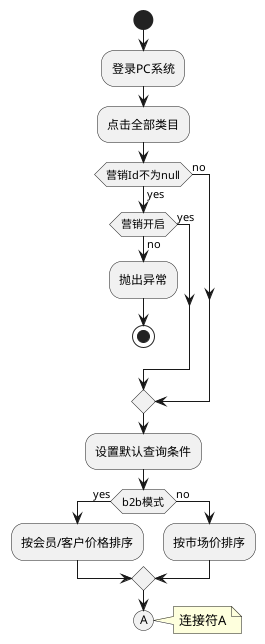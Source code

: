 '商品列表 流程图
@startuml
start
:登录PC系统;
:点击全部类目;
if(营销Id不为null) then (yes)
    if(营销开启) then (no)
        :抛出异常;
        stop
    else(yes)
    endif
else(no)
endif
:设置默认查询条件;
if(b2b模式) then (yes)
    :按会员/客户价格排序;
else(no)
    :按市场价排序;
endif
(A)
note right: 连接符A
@enduml

@startuml
(A)
note left: 连接符A
:设置查询条件;
note left
    关键字，商品分类
    店铺分类，设定排序
    聚合品牌，聚合分类
    嵌套聚合规格-规格值
end note
:根据条件查询商品信息;
:填充SPU数据，规格值，聚合数据等;
:返回结果;
if(结果为空？) then (no)
    :计算区间价，营销价格;
else(yes)
endif
:返回封装结果;
@enduml

'商品列表 时序图
@startuml
autonumber
actor react
react -> controller     :发起搜索商品请求
controller -> provider  :查询营销活动\nmarketingQueryProvider.getByIdForCustomer
provider -> service     :查询营销活动\nmarketingService.getMarketingByIdForCustomer
service -> repository   :查询营销活动\nmarketingRepository.findOne
repository -> db        :查询数据
db --> repository       :返回查询结果
repository --> service  :返回查询结果
service --> provider    :返回查询结果
provider --> controller :返回查询结果
controller -> controller:设置默认查询条件
controller -> service   :查询ES获取商品信息\nesGoodsInfoElasticService.page
service -> service      :设置查询条件
database db
service -> db           :查询ES获取商品信息
db --> service          :返回结果
service --> controller  :返回结果
controller -> controller:计算区间价、营销价
controller --> react    :返回封装结果
@enduml

'商品列表 类图
@startuml
class GoodsInfoBaseController{
    -MarketingQueryProvider marketingQueryProvider
    -CustomerLevelQueryProvider customerLevelQueryProvider
    -MarketingPluginProvider marketingPluginProvider
    -PurchaseProvider purchaseProvider
    -EsGoodsInfoElasticService esGoodsInfoElasticService
    -GoodsIntervalPriceService goodsIntervalPriceService
    +BaseResponse<EsGoodsInfoResponse> list(EsGoodsInfoQueryRequest queryRequest)
}

CustomerLevelQueryProvider -* GoodsInfoBaseController
GoodsInfoBaseController *-- MarketingQueryProvider
GoodsInfoBaseController *-- MarketingPluginProvider
GoodsInfoBaseController *-- PurchaseProvider
EsGoodsInfoElasticService --* GoodsInfoBaseController
GoodsInfoBaseController *- GoodsIntervalPriceService

interface MarketingQueryProvider{
    +BaseResponse<MarketingGetByIdForCustomerResponse> getByIdForCustomer(MarketingGetByIdRequest getByIdRequest)
}
interface CustomerLevelQueryProvider{
    +BaseResponse<CustomerLevelWithDefaultByCustomerIdResponse> getCustomerLevelWithDefaultByCustomerId(CustomerLevelWithDefaultByCustomerIdRequest request)
}
interface MarketingPluginProvider{
    +BaseResponse<GoodsInfoListByGoodsInfoResponse> goodsListFilter(MarketingPluginGoodsListFilterRequest request)
}
interface PurchaseProvider{
    +BaseResponse<PurchaseFillBuyCountResponse> fillBuyCount(PurchaseFillBuyCountRequest request)
}
class EsGoodsInfoElasticService{
    -GoodsQueryProvider goodsQueryProvider
    -GoodsCateQueryProvider goodsCateQueryProvider
    -StoreCateQueryProvider storeCateQueryProvider
    -GoodsInfoQueryProvider goodsInfoQueryProvider
    -GoodsBrandQueryProvider goodsBrandQueryProvider
    -GoodsInfoSpecDetailRelQueryProvider goodsInfoSpecDetailRelQueryProvider
    -ElasticsearchTemplate elasticsearchTemplate
    +EsGoodsInfoResponse page(EsGoodsInfoQueryRequest queryRequest)
}
class GoodsIntervalPriceService{
    -GoodsIntervalPriceProvider goodsIntervalPriceProvider
    +GoodsIntervalPriceByCustomerIdResponse getGoodsIntervalPriceVOList(List<GoodsInfoVO> goodsInfoVOList, String customerId)
}
GoodsIntervalPriceService *- GoodsIntervalPriceProvider
interface GoodsIntervalPriceProvider{
    +BaseResponse<Response> putByCustomerId(Request request)
}


class MarketingQueryController implements MarketingQueryProvider {
    +MarketingService marketingService
    +BaseResponse<MarketingGetByIdForCustomerResponse> getByIdForCustomer(MarketingGetByIdRequest getByIdRequest)
}
MarketingQueryController *-- MarketingService
class MarketingService{
    -MarketingRepository marketingRepository
    +MarketingResponse getMarketingByIdForCustomer(Long marketingId)
}
MarketingService *-- MarketingRepository
interface MarketingRepository{
    +T findOne(ID id)
}


class CustomerLevelQueryController implements CustomerLevelQueryProvider {
    +CustomerLevelService customerLevelService
    +BaseResponse<Response> getCustomerLevelWithDefaultByCustomerId(Request request)
}
CustomerLevelQueryController *-- CustomerLevelService
class CustomerLevelService{
    -StoreRepository storeRepository
    +CustomerLevel findLevelByCustomerId(String customerId)
}
CustomerLevelService *-- StoreRepository
interface StoreRepository{
    +List<T> findAll()
}


class MarketingPluginController implements MarketingPluginProvider {
    -MarketingPluginService marketingPluginService
    +BaseResponse<GoodsInfoListByGoodsInfoResponse> goodsListFilter(MarketingPluginGoodsListFilterRequest request)
}
MarketingPluginController *-- MarketingPluginService
class MarketingPluginService{
    -List<String> goodsListPlugins
    +GoodsInfoListByGoodsInfoResponse goodsListFilter(List<GoodsInfoVO> goodsInfos, MarketingPluginRequest request)
}


class PurchaseController implements PurchaseProvider {
    -PurchaseService purchaseService
    +BaseResponse<PurchaseFillBuyCountResponse> fillBuyCount(PurchaseFillBuyCountRequest request)
}
PurchaseController *-- PurchaseService
class PurchaseService{
    -PurchaseRepository purchaseRepository
    +List<GoodsInfoVO> fillBuyCount(List<GoodsInfoVO> goodsInfoList, String customerId)
}
PurchaseService *-- PurchaseRepository
interface PurchaseRepository{
    +List<T> findAll(Specification<T> spec)
}

GoodsQueryProvider --* EsGoodsInfoElasticService
GoodsCateQueryProvider --* EsGoodsInfoElasticService
StoreCateQueryProvider -* EsGoodsInfoElasticService
GoodsInfoQueryProvider --* EsGoodsInfoElasticService
GoodsBrandQueryProvider --* EsGoodsInfoElasticService
EsGoodsInfoElasticService *- GoodsInfoSpecDetailRelQueryProvider

interface GoodsQueryProvider{
    +BaseResponse<GoodsByConditionResponse> listByCondition(GoodsByConditionRequest goodsByConditionRequest)
}
interface GoodsCateQueryProvider{
    +BaseResponse<GoodsCateByIdResponse> getById(GoodsCateByIdRequest request)
    +BaseResponse<GoodsCateListByConditionResponse> listByCondition(GoodsCateListByConditionRequest request)
}
interface StoreCateQueryProvider{
    +BaseResponse<StoreCateListByStoreCateIdAndIsHaveSelfResponse> listByStoreCateIdAndIsHaveSelf(StoreCateListByStoreCateIdAndIsHaveSelfRequest storeCateListByStoreCateIdAndIsHaveSelfRequest)
}
interface GoodsInfoQueryProvider{
    +BaseResponse<GoodsInfoListByIdsResponse> listByIds(GoodsInfoListByIdsRequest request)
}
interface GoodsBrandQueryProvider{
    +BaseResponse<GoodsBrandListResponse> list(GoodsBrandListRequest request)
}
interface GoodsInfoSpecDetailRelQueryProvider{
    +BaseResponse<GoodsInfoSpecDetailRelBySkuIdsResponse> listBySkuIds(GoodsInfoSpecDetailRelBySkuIdsRequest goodsInfoSpecDetailRelBySkuIdsRequest)
}
@enduml